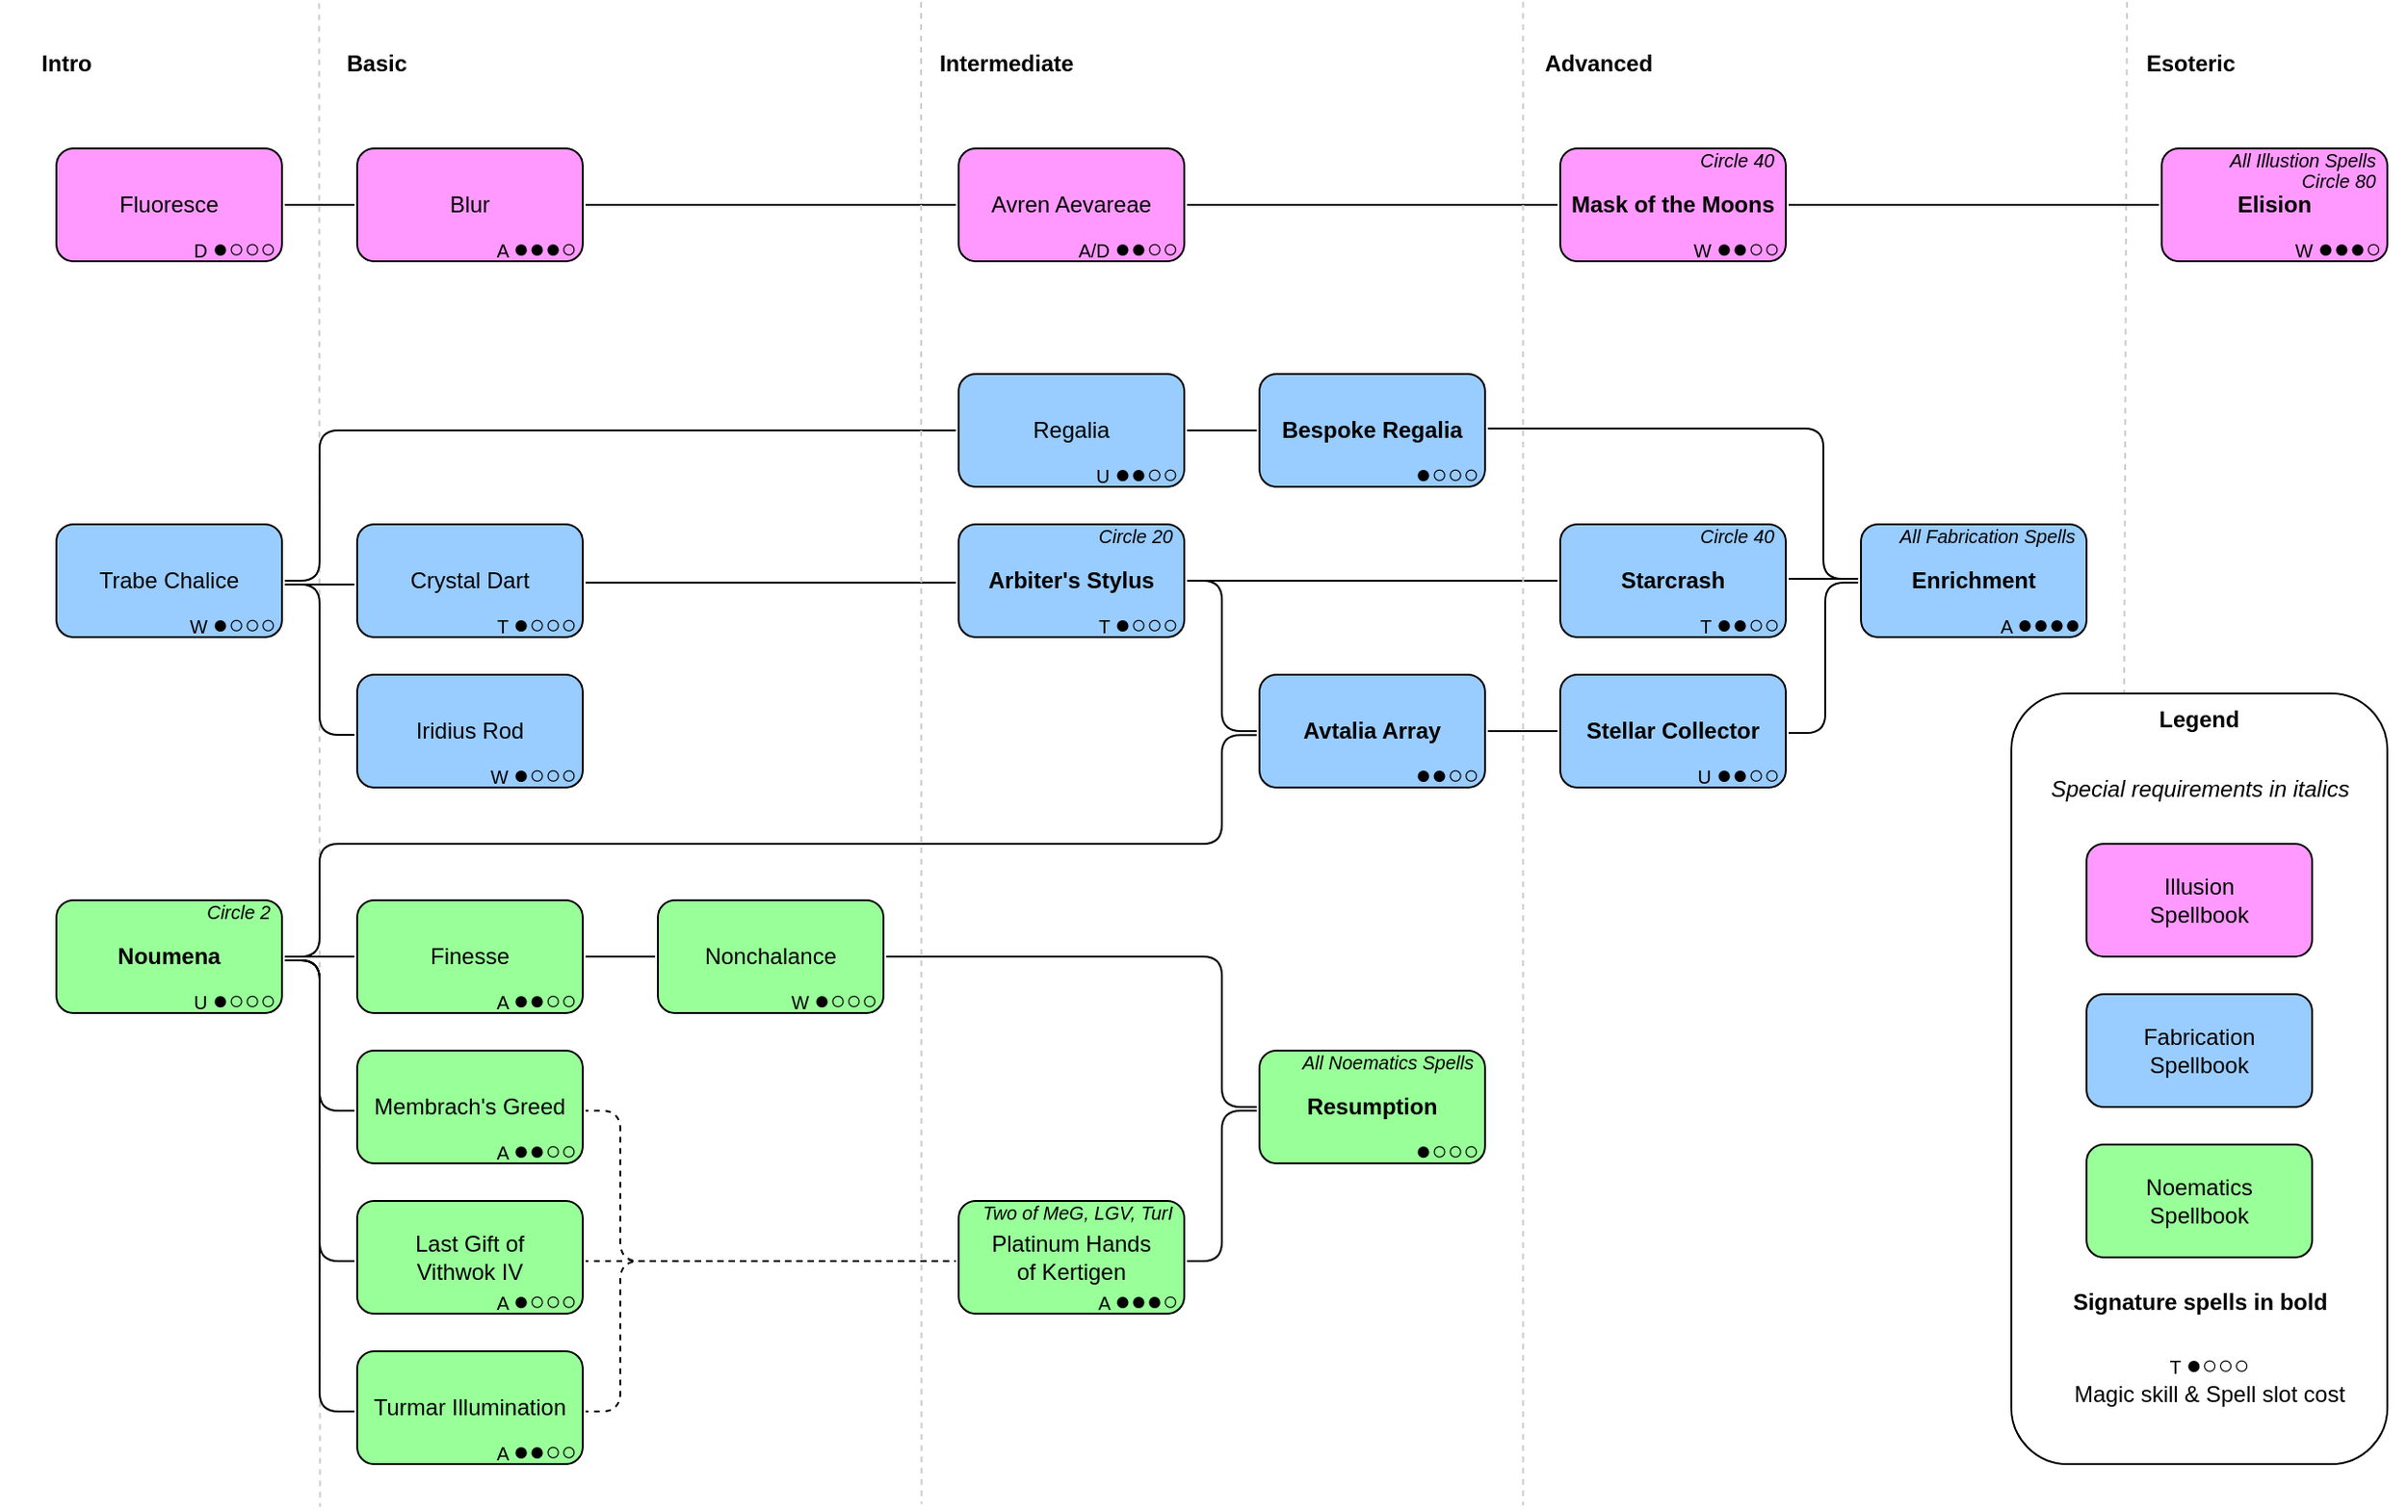 <mxfile version="25.0.3">
  <diagram name="Page-1" id="FeEvy2p1AGuyqbEnBzWa">
    <mxGraphModel dx="2520" dy="3374" grid="1" gridSize="10" guides="1" tooltips="1" connect="1" arrows="1" fold="1" page="1" pageScale="1" pageWidth="1100" pageHeight="850" background="#ffffff" math="0" shadow="0">
      <root>
        <mxCell id="0" />
        <mxCell id="1" parent="0" />
        <mxCell id="Sw0A1otwbw1RRHu9e6Gp-2" value="" style="rounded=0;whiteSpace=wrap;html=1;fillColor=none;gradientColor=none;perimeterSpacing=0;strokeColor=none;dashed=1;" parent="1" vertex="1">
          <mxGeometry x="-1090" y="-2540" width="1280" height="800" as="geometry" />
        </mxCell>
        <mxCell id="0i_WqfY-Rk7737szvlj9-79" style="edgeStyle=orthogonalEdgeStyle;rounded=1;orthogonalLoop=1;jettySize=auto;html=1;exitX=1;exitY=0.5;exitDx=0;exitDy=0;entryX=0;entryY=0.5;entryDx=0;entryDy=0;strokeColor=#FFFFFF;endArrow=none;endFill=0;" parent="1" edge="1">
          <mxGeometry relative="1" as="geometry">
            <Array as="points">
              <mxPoint x="-441" y="-2031" />
              <mxPoint x="-441" y="-1951" />
            </Array>
            <mxPoint x="-621" y="-2031" as="sourcePoint" />
            <mxPoint x="-421" y="-1951" as="targetPoint" />
          </mxGeometry>
        </mxCell>
        <mxCell id="0i_WqfY-Rk7737szvlj9-80" value="" style="endArrow=none;html=1;rounded=1;entryX=0;entryY=0.5;entryDx=0;entryDy=0;exitX=1;exitY=0.5;exitDx=0;exitDy=0;strokeColor=#FFFFFF;" parent="1" edge="1">
          <mxGeometry width="50" height="50" relative="1" as="geometry">
            <mxPoint x="-461" y="-1871" as="sourcePoint" />
            <mxPoint x="-421" y="-1951" as="targetPoint" />
            <Array as="points">
              <mxPoint x="-441" y="-1871" />
              <mxPoint x="-441" y="-1951" />
            </Array>
          </mxGeometry>
        </mxCell>
        <mxCell id="0i_WqfY-Rk7737szvlj9-78" value="" style="endArrow=none;html=1;rounded=0;exitX=1;exitY=0.5;exitDx=0;exitDy=0;strokeColor=#FFFFFF;endFill=0;entryX=0;entryY=0.5;entryDx=0;entryDy=0;" parent="1" edge="1">
          <mxGeometry width="50" height="50" relative="1" as="geometry">
            <mxPoint x="-779" y="-2031" as="sourcePoint" />
            <mxPoint x="-739" y="-2031" as="targetPoint" />
          </mxGeometry>
        </mxCell>
        <mxCell id="0i_WqfY-Rk7737szvlj9-75" value="" style="endArrow=none;html=1;rounded=0;exitX=1;exitY=0.5;exitDx=0;exitDy=0;strokeColor=#FFFFFF;endFill=0;entryX=0;entryY=0.5;entryDx=0;entryDy=0;" parent="1" edge="1">
          <mxGeometry width="50" height="50" relative="1" as="geometry">
            <mxPoint x="-940" y="-2031" as="sourcePoint" />
            <mxPoint x="-900" y="-2031" as="targetPoint" />
          </mxGeometry>
        </mxCell>
        <mxCell id="0i_WqfY-Rk7737szvlj9-73" value="" style="endArrow=none;dashed=1;html=1;rounded=0;exitX=1;exitY=0.5;exitDx=0;exitDy=0;strokeColor=#FFFFFF;" parent="1" edge="1">
          <mxGeometry width="50" height="50" relative="1" as="geometry">
            <mxPoint x="-781" y="-1869" as="sourcePoint" />
            <mxPoint x="-581" y="-1869" as="targetPoint" />
          </mxGeometry>
        </mxCell>
        <mxCell id="_xI_kVCm7-1oiPpWUYQD-4" value="" style="endArrow=none;dashed=1;html=1;rounded=0;exitX=1;exitY=0.5;exitDx=0;exitDy=0;strokeColor=#000000;" parent="1" edge="1">
          <mxGeometry width="50" height="50" relative="1" as="geometry">
            <mxPoint x="-780" y="-1870" as="sourcePoint" />
            <mxPoint x="-580" y="-1870" as="targetPoint" />
          </mxGeometry>
        </mxCell>
        <mxCell id="0i_WqfY-Rk7737szvlj9-66" value="" style="endArrow=none;dashed=1;html=1;rounded=1;exitX=1;exitY=0.5;exitDx=0;exitDy=0;strokeColor=#FFFFFF;entryX=0;entryY=0.5;entryDx=0;entryDy=0;" parent="1" edge="1">
          <mxGeometry width="50" height="50" relative="1" as="geometry">
            <mxPoint x="-781" y="-1789" as="sourcePoint" />
            <mxPoint x="-581" y="-1869" as="targetPoint" />
            <Array as="points">
              <mxPoint x="-761" y="-1789" />
              <mxPoint x="-761" y="-1869" />
            </Array>
          </mxGeometry>
        </mxCell>
        <mxCell id="0i_WqfY-Rk7737szvlj9-64" value="" style="endArrow=none;dashed=1;html=1;rounded=1;exitX=1;exitY=0.5;exitDx=0;exitDy=0;entryX=0;entryY=0.5;entryDx=0;entryDy=0;strokeColor=#FFFFFF;" parent="1" edge="1">
          <mxGeometry width="50" height="50" relative="1" as="geometry">
            <mxPoint x="-781" y="-1949" as="sourcePoint" />
            <mxPoint x="-581" y="-1869" as="targetPoint" />
            <Array as="points">
              <mxPoint x="-761" y="-1949" />
              <mxPoint x="-761" y="-1869" />
            </Array>
          </mxGeometry>
        </mxCell>
        <mxCell id="0i_WqfY-Rk7737szvlj9-62" value="" style="endArrow=none;html=1;rounded=1;strokeColor=#FFFFFF;endFill=0;entryX=1;entryY=0.5;entryDx=0;entryDy=0;exitX=0;exitY=0.5;exitDx=0;exitDy=0;" parent="1" edge="1">
          <mxGeometry width="50" height="50" relative="1" as="geometry">
            <mxPoint x="-901" y="-1869" as="sourcePoint" />
            <mxPoint x="-941" y="-2029" as="targetPoint" />
            <Array as="points">
              <mxPoint x="-921" y="-1869" />
              <mxPoint x="-921" y="-2029" />
            </Array>
          </mxGeometry>
        </mxCell>
        <mxCell id="0i_WqfY-Rk7737szvlj9-63" value="" style="endArrow=none;html=1;rounded=1;strokeColor=#FFFFFF;endFill=0;entryX=1;entryY=0.5;entryDx=0;entryDy=0;exitX=0;exitY=0.5;exitDx=0;exitDy=0;" parent="1" edge="1">
          <mxGeometry width="50" height="50" relative="1" as="geometry">
            <mxPoint x="-901" y="-1949" as="sourcePoint" />
            <mxPoint x="-941" y="-2029" as="targetPoint" />
            <Array as="points">
              <mxPoint x="-921" y="-1949" />
              <mxPoint x="-921" y="-2029" />
            </Array>
          </mxGeometry>
        </mxCell>
        <mxCell id="0i_WqfY-Rk7737szvlj9-61" value="" style="endArrow=none;html=1;rounded=1;strokeColor=#FFFFFF;endFill=0;exitX=0;exitY=0.5;exitDx=0;exitDy=0;" parent="1" edge="1">
          <mxGeometry width="50" height="50" relative="1" as="geometry">
            <mxPoint x="-901" y="-1789" as="sourcePoint" />
            <mxPoint x="-941" y="-2029" as="targetPoint" />
            <Array as="points">
              <mxPoint x="-921" y="-1789" />
              <mxPoint x="-921" y="-2029" />
            </Array>
          </mxGeometry>
        </mxCell>
        <mxCell id="8By_QkY793YM4N230Kt9-63" value="" style="endArrow=none;html=1;rounded=1;entryX=0;entryY=0.5;entryDx=0;entryDy=0;exitX=1;exitY=0.5;exitDx=0;exitDy=0;strokeColor=#000000;endFill=0;" parent="1" edge="1">
          <mxGeometry width="50" height="50" relative="1" as="geometry">
            <mxPoint x="-139" y="-2151" as="sourcePoint" />
            <mxPoint x="-99" y="-2231" as="targetPoint" />
            <Array as="points">
              <mxPoint x="-119" y="-2151" />
              <mxPoint x="-119" y="-2231" />
            </Array>
          </mxGeometry>
        </mxCell>
        <mxCell id="0i_WqfY-Rk7737szvlj9-58" value="" style="endArrow=none;html=1;rounded=1;entryX=0;entryY=0.5;entryDx=0;entryDy=0;exitX=1;exitY=0.5;exitDx=0;exitDy=0;strokeColor=#FFFFFF;endFill=0;" parent="1" edge="1">
          <mxGeometry width="50" height="50" relative="1" as="geometry">
            <mxPoint x="-140" y="-2152" as="sourcePoint" />
            <mxPoint x="-100" y="-2232" as="targetPoint" />
            <Array as="points">
              <mxPoint x="-120" y="-2152" />
              <mxPoint x="-120" y="-2232" />
            </Array>
          </mxGeometry>
        </mxCell>
        <mxCell id="0i_WqfY-Rk7737szvlj9-57" value="" style="endArrow=none;html=1;rounded=0;exitX=1;exitY=0.5;exitDx=0;exitDy=0;strokeColor=#FFFFFF;endFill=0;entryX=0;entryY=0.5;entryDx=0;entryDy=0;" parent="1" edge="1">
          <mxGeometry width="50" height="50" relative="1" as="geometry">
            <mxPoint x="-139" y="-2232" as="sourcePoint" />
            <mxPoint x="-99" y="-2232" as="targetPoint" />
          </mxGeometry>
        </mxCell>
        <mxCell id="0i_WqfY-Rk7737szvlj9-56" value="" style="endArrow=none;html=1;rounded=0;exitX=1;exitY=0.5;exitDx=0;exitDy=0;strokeColor=#FFFFFF;endFill=0;entryX=0;entryY=0.5;entryDx=0;entryDy=0;" parent="1" edge="1">
          <mxGeometry width="50" height="50" relative="1" as="geometry">
            <mxPoint x="-299" y="-2153" as="sourcePoint" />
            <mxPoint x="-259" y="-2153" as="targetPoint" />
          </mxGeometry>
        </mxCell>
        <mxCell id="0i_WqfY-Rk7737szvlj9-53" value="" style="endArrow=none;html=1;rounded=0;exitX=1;exitY=0.5;exitDx=0;exitDy=0;strokeColor=#FFFFFF;endFill=0;entryX=0;entryY=0.5;entryDx=0;entryDy=0;" parent="1" edge="1">
          <mxGeometry width="50" height="50" relative="1" as="geometry">
            <mxPoint x="-460" y="-2233" as="sourcePoint" />
            <mxPoint x="-260" y="-2233" as="targetPoint" />
          </mxGeometry>
        </mxCell>
        <mxCell id="0i_WqfY-Rk7737szvlj9-54" value="" style="endArrow=none;html=1;rounded=1;entryX=1;entryY=0.5;entryDx=0;entryDy=0;exitX=0;exitY=0.5;exitDx=0;exitDy=0;strokeColor=#FFFFFF;endFill=0;" parent="1" edge="1">
          <mxGeometry width="50" height="50" relative="1" as="geometry">
            <mxPoint x="-421" y="-2151" as="sourcePoint" />
            <mxPoint x="-461" y="-2231" as="targetPoint" />
            <Array as="points">
              <mxPoint x="-441" y="-2151" />
              <mxPoint x="-441" y="-2231" />
            </Array>
          </mxGeometry>
        </mxCell>
        <mxCell id="0i_WqfY-Rk7737szvlj9-55" value="" style="endArrow=none;html=1;rounded=1;strokeColor=#FFFFFF;endFill=0;exitX=1;exitY=0.5;exitDx=0;exitDy=0;entryX=0.006;entryY=0.535;entryDx=0;entryDy=0;entryPerimeter=0;" parent="1" edge="1">
          <mxGeometry width="50" height="50" relative="1" as="geometry">
            <mxPoint x="-941" y="-2033" as="sourcePoint" />
            <mxPoint x="-421" y="-2151" as="targetPoint" />
            <Array as="points">
              <mxPoint x="-921" y="-2033" />
              <mxPoint x="-921" y="-2093" />
              <mxPoint x="-441" y="-2093" />
              <mxPoint x="-441" y="-2151" />
            </Array>
          </mxGeometry>
        </mxCell>
        <mxCell id="0i_WqfY-Rk7737szvlj9-50" value="" style="endArrow=none;html=1;rounded=0;exitX=1;exitY=0.5;exitDx=0;exitDy=0;strokeColor=#FFFFFF;endFill=0;entryX=0;entryY=0.5;entryDx=0;entryDy=0;" parent="1" edge="1">
          <mxGeometry width="50" height="50" relative="1" as="geometry">
            <mxPoint x="-779" y="-2232.22" as="sourcePoint" />
            <mxPoint x="-579" y="-2232.22" as="targetPoint" />
          </mxGeometry>
        </mxCell>
        <mxCell id="0i_WqfY-Rk7737szvlj9-49" value="" style="endArrow=none;html=1;rounded=1;entryX=1;entryY=0.5;entryDx=0;entryDy=0;exitX=0;exitY=0.5;exitDx=0;exitDy=0;strokeColor=#FFFFFF;endFill=0;" parent="1" edge="1">
          <mxGeometry width="50" height="50" relative="1" as="geometry">
            <mxPoint x="-99" y="-2234" as="sourcePoint" />
            <mxPoint x="-299" y="-2314" as="targetPoint" />
            <Array as="points">
              <mxPoint x="-119" y="-2234" />
              <mxPoint x="-119" y="-2314" />
            </Array>
          </mxGeometry>
        </mxCell>
        <mxCell id="0i_WqfY-Rk7737szvlj9-45" value="" style="endArrow=none;html=1;rounded=0;exitX=1;exitY=0.5;exitDx=0;exitDy=0;strokeColor=#FFFFFF;endFill=0;entryX=0;entryY=0.5;entryDx=0;entryDy=0;" parent="1" edge="1">
          <mxGeometry width="50" height="50" relative="1" as="geometry">
            <mxPoint x="-460" y="-2313.07" as="sourcePoint" />
            <mxPoint x="-420" y="-2313.07" as="targetPoint" />
          </mxGeometry>
        </mxCell>
        <mxCell id="0i_WqfY-Rk7737szvlj9-23" value="" style="endArrow=none;html=1;rounded=0;exitX=1;exitY=0.5;exitDx=0;exitDy=0;strokeColor=#FFFFFF;endFill=0;" parent="1" edge="1">
          <mxGeometry width="50" height="50" relative="1" as="geometry">
            <mxPoint x="-139" y="-2431.22" as="sourcePoint" />
            <mxPoint x="61" y="-2431.22" as="targetPoint" />
          </mxGeometry>
        </mxCell>
        <mxCell id="0i_WqfY-Rk7737szvlj9-18" value="" style="endArrow=none;html=1;rounded=0;exitX=1;exitY=0.5;exitDx=0;exitDy=0;strokeColor=#FFFFFF;endFill=0;entryX=0;entryY=0.5;entryDx=0;entryDy=0;" parent="1" edge="1">
          <mxGeometry width="50" height="50" relative="1" as="geometry">
            <mxPoint x="-459" y="-2431.19" as="sourcePoint" />
            <mxPoint x="-259" y="-2431.19" as="targetPoint" />
          </mxGeometry>
        </mxCell>
        <mxCell id="0i_WqfY-Rk7737szvlj9-17" value="" style="endArrow=none;html=1;rounded=0;exitX=1;exitY=0.5;exitDx=0;exitDy=0;strokeColor=#FFFFFF;endFill=0;entryX=0;entryY=0.5;entryDx=0;entryDy=0;" parent="1" edge="1">
          <mxGeometry width="50" height="50" relative="1" as="geometry">
            <mxPoint x="-779" y="-2431.24" as="sourcePoint" />
            <mxPoint x="-579" y="-2431.24" as="targetPoint" />
          </mxGeometry>
        </mxCell>
        <mxCell id="0i_WqfY-Rk7737szvlj9-11" style="edgeStyle=orthogonalEdgeStyle;rounded=1;orthogonalLoop=1;jettySize=auto;html=1;exitX=1;exitY=0.5;exitDx=0;exitDy=0;entryX=0.012;entryY=0.55;entryDx=0;entryDy=0;strokeColor=#FFFFFF;endArrow=none;endFill=0;entryPerimeter=0;" parent="1" target="8By_QkY793YM4N230Kt9-15" edge="1">
          <mxGeometry relative="1" as="geometry">
            <Array as="points">
              <mxPoint x="-921" y="-2229" />
              <mxPoint x="-921" y="-2149" />
            </Array>
            <mxPoint x="-941" y="-2229" as="sourcePoint" />
            <mxPoint x="-901" y="-2149" as="targetPoint" />
          </mxGeometry>
        </mxCell>
        <mxCell id="0i_WqfY-Rk7737szvlj9-7" style="edgeStyle=orthogonalEdgeStyle;rounded=1;orthogonalLoop=1;jettySize=auto;html=1;exitX=1;exitY=0.5;exitDx=0;exitDy=0;entryX=0;entryY=0.553;entryDx=0;entryDy=0;strokeColor=#FFFFFF;endArrow=none;endFill=0;entryPerimeter=0;" parent="1" target="8By_QkY793YM4N230Kt9-15" edge="1">
          <mxGeometry relative="1" as="geometry">
            <Array as="points">
              <mxPoint x="-921" y="-2229" />
              <mxPoint x="-921" y="-2149" />
            </Array>
            <mxPoint x="-941" y="-2229" as="sourcePoint" />
            <mxPoint x="-901" y="-2149" as="targetPoint" />
          </mxGeometry>
        </mxCell>
        <mxCell id="0i_WqfY-Rk7737szvlj9-6" value="" style="endArrow=none;html=1;rounded=0;exitX=1;exitY=0.5;exitDx=0;exitDy=0;strokeColor=#FFFFFF;endFill=0;entryX=0;entryY=0.5;entryDx=0;entryDy=0;" parent="1" edge="1">
          <mxGeometry width="50" height="50" relative="1" as="geometry">
            <mxPoint x="-940" y="-2231" as="sourcePoint" />
            <mxPoint x="-900" y="-2231" as="targetPoint" />
          </mxGeometry>
        </mxCell>
        <mxCell id="0i_WqfY-Rk7737szvlj9-5" style="edgeStyle=orthogonalEdgeStyle;rounded=1;orthogonalLoop=1;jettySize=auto;html=1;exitX=1;exitY=0.5;exitDx=0;exitDy=0;entryX=0;entryY=0.5;entryDx=0;entryDy=0;strokeColor=#FFFFFF;endArrow=none;endFill=0;" parent="1" edge="1">
          <mxGeometry relative="1" as="geometry">
            <Array as="points">
              <mxPoint x="-921" y="-2233" />
              <mxPoint x="-921" y="-2313" />
            </Array>
            <mxPoint x="-941" y="-2233" as="sourcePoint" />
            <mxPoint x="-581" y="-2313" as="targetPoint" />
          </mxGeometry>
        </mxCell>
        <mxCell id="R4217yQQA2lsA9HlF9bg-10" value="" style="endArrow=none;html=1;rounded=0;exitX=1;exitY=0.5;exitDx=0;exitDy=0;strokeColor=#FFFFFF;endFill=0;entryX=0;entryY=0.5;entryDx=0;entryDy=0;" parent="1" edge="1">
          <mxGeometry width="50" height="50" relative="1" as="geometry">
            <mxPoint x="-940" y="-2431" as="sourcePoint" />
            <mxPoint x="-900" y="-2431" as="targetPoint" />
          </mxGeometry>
        </mxCell>
        <mxCell id="J4q1xMHX7jqLUPQSf7GN-16" value="" style="html=1;rounded=0;strokeColor=#CCCCCC;strokeWidth=1;endArrow=none;endFill=0;dashed=1;exitX=0.884;exitY=0;exitDx=0;exitDy=0;exitPerimeter=0;" parent="1" source="Sw0A1otwbw1RRHu9e6Gp-2" edge="1">
          <mxGeometry width="100" relative="1" as="geometry">
            <mxPoint x="40" y="-2522" as="sourcePoint" />
            <mxPoint x="40" y="-2172" as="targetPoint" />
          </mxGeometry>
        </mxCell>
        <mxCell id="8By_QkY793YM4N230Kt9-9" value="" style="html=1;rounded=0;strokeColor=#CCCCCC;strokeWidth=1;endArrow=none;endFill=0;dashed=1;exitX=0.117;exitY=0.001;exitDx=0;exitDy=0;exitPerimeter=0;entryX=0.133;entryY=1.001;entryDx=0;entryDy=0;entryPerimeter=0;" parent="1" target="Sw0A1otwbw1RRHu9e6Gp-2" edge="1">
          <mxGeometry width="100" relative="1" as="geometry">
            <mxPoint x="-920.24" y="-2539.22" as="sourcePoint" />
            <mxPoint x="-920" y="-1760" as="targetPoint" />
          </mxGeometry>
        </mxCell>
        <mxCell id="8By_QkY793YM4N230Kt9-1" value="Fluoresce" style="rounded=1;whiteSpace=wrap;html=1;strokeColor=#000000;fillColor=#ff99ff;fontColor=#000000;" parent="1" vertex="1">
          <mxGeometry x="-1060" y="-2462" width="120" height="60" as="geometry" />
        </mxCell>
        <mxCell id="8By_QkY793YM4N230Kt9-2" value="Blur" style="rounded=1;whiteSpace=wrap;html=1;strokeColor=#000000;fillColor=#ff99ff;fontColor=#000000;" parent="1" vertex="1">
          <mxGeometry x="-900" y="-2462" width="120" height="60" as="geometry" />
        </mxCell>
        <mxCell id="8By_QkY793YM4N230Kt9-3" value="Avren Aevareae" style="rounded=1;whiteSpace=wrap;html=1;strokeColor=#000000;fillColor=#ff99ff;fontColor=#000000;" parent="1" vertex="1">
          <mxGeometry x="-580" y="-2462" width="120" height="60" as="geometry" />
        </mxCell>
        <mxCell id="8By_QkY793YM4N230Kt9-4" value="&lt;b&gt;Mask of the Moons&lt;/b&gt;" style="rounded=1;whiteSpace=wrap;html=1;strokeColor=#000000;fillColor=#ff99ff;fontColor=#000000;" parent="1" vertex="1">
          <mxGeometry x="-260" y="-2462" width="120" height="60" as="geometry" />
        </mxCell>
        <mxCell id="8By_QkY793YM4N230Kt9-5" value="&lt;b&gt;Elision&lt;/b&gt;" style="rounded=1;whiteSpace=wrap;html=1;strokeColor=#000000;fillColor=#ff99ff;fontColor=#000000;" parent="1" vertex="1">
          <mxGeometry x="60" y="-2462" width="120" height="60" as="geometry" />
        </mxCell>
        <mxCell id="8By_QkY793YM4N230Kt9-44" style="edgeStyle=orthogonalEdgeStyle;rounded=1;orthogonalLoop=1;jettySize=auto;html=1;exitX=1;exitY=0.5;exitDx=0;exitDy=0;entryX=0;entryY=0.5;entryDx=0;entryDy=0;strokeColor=#000000;endArrow=none;endFill=0;" parent="1" source="8By_QkY793YM4N230Kt9-6" target="8By_QkY793YM4N230Kt9-24" edge="1">
          <mxGeometry relative="1" as="geometry">
            <Array as="points">
              <mxPoint x="-920" y="-2232" />
              <mxPoint x="-920" y="-2312" />
            </Array>
          </mxGeometry>
        </mxCell>
        <mxCell id="8By_QkY793YM4N230Kt9-52" style="edgeStyle=orthogonalEdgeStyle;rounded=1;orthogonalLoop=1;jettySize=auto;html=1;exitX=1;exitY=0.5;exitDx=0;exitDy=0;entryX=0;entryY=0.5;entryDx=0;entryDy=0;strokeColor=#000000;endArrow=none;endFill=0;" parent="1" edge="1">
          <mxGeometry relative="1" as="geometry">
            <Array as="points">
              <mxPoint x="-920" y="-2230" />
              <mxPoint x="-920" y="-2150" />
            </Array>
            <mxPoint x="-940" y="-2230" as="sourcePoint" />
            <mxPoint x="-900" y="-2150" as="targetPoint" />
          </mxGeometry>
        </mxCell>
        <mxCell id="8By_QkY793YM4N230Kt9-6" value="Trabe Chalice" style="rounded=1;whiteSpace=wrap;html=1;strokeColor=#000000;fillColor=#99ccff;fontColor=#000000;" parent="1" vertex="1">
          <mxGeometry x="-1060" y="-2262" width="120" height="60" as="geometry" />
        </mxCell>
        <mxCell id="8By_QkY793YM4N230Kt9-7" value="Crystal Dart" style="rounded=1;whiteSpace=wrap;html=1;strokeColor=#000000;fillColor=#99ccff;fontColor=#000000;" parent="1" vertex="1">
          <mxGeometry x="-900" y="-2262" width="120" height="60" as="geometry" />
        </mxCell>
        <mxCell id="8By_QkY793YM4N230Kt9-12" value="&lt;b&gt;Noumena&lt;/b&gt;" style="rounded=1;whiteSpace=wrap;html=1;strokeColor=#000000;fillColor=#99FF99;fontColor=#000000;" parent="1" vertex="1">
          <mxGeometry x="-1060" y="-2062" width="120" height="60" as="geometry" />
        </mxCell>
        <mxCell id="8By_QkY793YM4N230Kt9-13" value="Finesse" style="rounded=1;whiteSpace=wrap;html=1;strokeColor=#000000;fillColor=#99FF99;fontColor=#000000;" parent="1" vertex="1">
          <mxGeometry x="-900" y="-2062" width="120" height="60" as="geometry" />
        </mxCell>
        <mxCell id="J4q1xMHX7jqLUPQSf7GN-9" style="edgeStyle=orthogonalEdgeStyle;rounded=1;orthogonalLoop=1;jettySize=auto;html=1;exitX=1;exitY=0.5;exitDx=0;exitDy=0;entryX=0;entryY=0.5;entryDx=0;entryDy=0;strokeColor=#000000;endArrow=none;endFill=0;" parent="1" source="8By_QkY793YM4N230Kt9-14" target="8By_QkY793YM4N230Kt9-22" edge="1">
          <mxGeometry relative="1" as="geometry">
            <Array as="points">
              <mxPoint x="-440" y="-2032" />
              <mxPoint x="-440" y="-1952" />
            </Array>
          </mxGeometry>
        </mxCell>
        <mxCell id="8By_QkY793YM4N230Kt9-14" value="Nonchalance" style="rounded=1;whiteSpace=wrap;html=1;strokeColor=#000000;fillColor=#99FF99;fontColor=#000000;" parent="1" vertex="1">
          <mxGeometry x="-740" y="-2062" width="120" height="60" as="geometry" />
        </mxCell>
        <mxCell id="8By_QkY793YM4N230Kt9-15" value="Iridius Rod" style="rounded=1;whiteSpace=wrap;html=1;strokeColor=#000000;fillColor=#99ccff;fontColor=#000000;" parent="1" vertex="1">
          <mxGeometry x="-900" y="-2182" width="120" height="60" as="geometry" />
        </mxCell>
        <mxCell id="8By_QkY793YM4N230Kt9-19" value="Membrach&#39;s Greed" style="rounded=1;whiteSpace=wrap;html=1;strokeColor=#000000;fillColor=#99FF99;fontColor=#000000;" parent="1" vertex="1">
          <mxGeometry x="-900" y="-1982" width="120" height="60" as="geometry" />
        </mxCell>
        <mxCell id="8By_QkY793YM4N230Kt9-20" value="Last Gift of &lt;br&gt;Vithwok IV" style="rounded=1;whiteSpace=wrap;html=1;strokeColor=#000000;fillColor=#99FF99;fontColor=#000000;" parent="1" vertex="1">
          <mxGeometry x="-900" y="-1902" width="120" height="60" as="geometry" />
        </mxCell>
        <mxCell id="8By_QkY793YM4N230Kt9-21" value="Turmar Illumination" style="rounded=1;whiteSpace=wrap;html=1;strokeColor=#000000;fillColor=#99FF99;fontColor=#000000;" parent="1" vertex="1">
          <mxGeometry x="-900" y="-1822" width="120" height="60" as="geometry" />
        </mxCell>
        <mxCell id="8By_QkY793YM4N230Kt9-22" value="&lt;b&gt;Resumption&lt;/b&gt;" style="rounded=1;whiteSpace=wrap;html=1;strokeColor=#000000;fillColor=#99FF99;fontColor=#000000;" parent="1" vertex="1">
          <mxGeometry x="-420" y="-1982" width="120" height="60" as="geometry" />
        </mxCell>
        <mxCell id="8By_QkY793YM4N230Kt9-23" value="Platinum Hands&lt;br&gt;of Kertigen" style="rounded=1;whiteSpace=wrap;html=1;strokeColor=#000000;fillColor=#99FF99;fontColor=#000000;" parent="1" vertex="1">
          <mxGeometry x="-580" y="-1902" width="120" height="60" as="geometry" />
        </mxCell>
        <mxCell id="8By_QkY793YM4N230Kt9-24" value="Regalia" style="rounded=1;whiteSpace=wrap;html=1;strokeColor=#000000;fillColor=#99ccff;fontColor=#000000;" parent="1" vertex="1">
          <mxGeometry x="-580" y="-2342" width="120" height="60" as="geometry" />
        </mxCell>
        <mxCell id="8By_QkY793YM4N230Kt9-25" value="&lt;b&gt;Bespoke Regalia&lt;/b&gt;" style="rounded=1;whiteSpace=wrap;html=1;strokeColor=#000000;fillColor=#99ccff;fontColor=#000000;" parent="1" vertex="1">
          <mxGeometry x="-420" y="-2342" width="120" height="60" as="geometry" />
        </mxCell>
        <mxCell id="8By_QkY793YM4N230Kt9-30" value="&lt;b&gt;Arbiter&#39;s Stylus&lt;/b&gt;" style="rounded=1;whiteSpace=wrap;html=1;strokeColor=#000000;fillColor=#99ccff;fontColor=#000000;" parent="1" vertex="1">
          <mxGeometry x="-580" y="-2262" width="120" height="60" as="geometry" />
        </mxCell>
        <mxCell id="8By_QkY793YM4N230Kt9-31" value="&lt;b&gt;Starcrash&lt;/b&gt;" style="rounded=1;whiteSpace=wrap;html=1;strokeColor=#000000;fillColor=#99ccff;fontColor=#000000;" parent="1" vertex="1">
          <mxGeometry x="-260" y="-2262" width="120" height="60" as="geometry" />
        </mxCell>
        <mxCell id="8By_QkY793YM4N230Kt9-32" value="&lt;b&gt;Enrichment&lt;/b&gt;" style="rounded=1;whiteSpace=wrap;html=1;strokeColor=#000000;fillColor=#99ccff;fontColor=#000000;" parent="1" vertex="1">
          <mxGeometry x="-100" y="-2262" width="120" height="60" as="geometry" />
        </mxCell>
        <mxCell id="8By_QkY793YM4N230Kt9-34" value="&lt;b&gt;Avtalia Array&lt;/b&gt;" style="rounded=1;whiteSpace=wrap;html=1;strokeColor=#000000;fillColor=#99ccff;fontColor=#000000;" parent="1" vertex="1">
          <mxGeometry x="-420" y="-2182" width="120" height="60" as="geometry" />
        </mxCell>
        <mxCell id="8By_QkY793YM4N230Kt9-35" value="&lt;b&gt;Stellar Collector&lt;/b&gt;" style="rounded=1;whiteSpace=wrap;html=1;strokeColor=#000000;fillColor=#99ccff;fontColor=#000000;" parent="1" vertex="1">
          <mxGeometry x="-260" y="-2182" width="120" height="60" as="geometry" />
        </mxCell>
        <mxCell id="8By_QkY793YM4N230Kt9-38" value="" style="endArrow=none;html=1;rounded=0;exitX=1;exitY=0.5;exitDx=0;exitDy=0;strokeColor=#000000;endFill=0;entryX=0;entryY=0.5;entryDx=0;entryDy=0;" parent="1" source="8By_QkY793YM4N230Kt9-2" target="8By_QkY793YM4N230Kt9-3" edge="1">
          <mxGeometry width="50" height="50" relative="1" as="geometry">
            <mxPoint x="-930" y="-2422" as="sourcePoint" />
            <mxPoint x="-890" y="-2422" as="targetPoint" />
          </mxGeometry>
        </mxCell>
        <mxCell id="8By_QkY793YM4N230Kt9-39" value="" style="endArrow=none;html=1;rounded=0;exitX=1;exitY=0.5;exitDx=0;exitDy=0;strokeColor=#000000;endFill=0;entryX=0;entryY=0.5;entryDx=0;entryDy=0;" parent="1" source="8By_QkY793YM4N230Kt9-3" target="8By_QkY793YM4N230Kt9-4" edge="1">
          <mxGeometry width="50" height="50" relative="1" as="geometry">
            <mxPoint x="-770" y="-2422" as="sourcePoint" />
            <mxPoint x="-570" y="-2422" as="targetPoint" />
          </mxGeometry>
        </mxCell>
        <mxCell id="8By_QkY793YM4N230Kt9-40" value="" style="endArrow=none;html=1;rounded=0;exitX=1;exitY=0.5;exitDx=0;exitDy=0;strokeColor=#000000;endFill=0;" parent="1" source="8By_QkY793YM4N230Kt9-4" target="8By_QkY793YM4N230Kt9-5" edge="1">
          <mxGeometry width="50" height="50" relative="1" as="geometry">
            <mxPoint x="-450" y="-2422" as="sourcePoint" />
            <mxPoint x="-410" y="-2422" as="targetPoint" />
          </mxGeometry>
        </mxCell>
        <mxCell id="8By_QkY793YM4N230Kt9-41" value="" style="endArrow=none;html=1;rounded=0;exitX=1;exitY=0.5;exitDx=0;exitDy=0;strokeColor=#000000;endFill=0;entryX=0;entryY=0.5;entryDx=0;entryDy=0;" parent="1" edge="1">
          <mxGeometry width="50" height="50" relative="1" as="geometry">
            <mxPoint x="-940" y="-2230" as="sourcePoint" />
            <mxPoint x="-900" y="-2230" as="targetPoint" />
          </mxGeometry>
        </mxCell>
        <mxCell id="8By_QkY793YM4N230Kt9-46" value="" style="endArrow=none;html=1;rounded=0;exitX=1;exitY=0.5;exitDx=0;exitDy=0;strokeColor=#000000;endFill=0;entryX=0;entryY=0.5;entryDx=0;entryDy=0;" parent="1" edge="1">
          <mxGeometry width="50" height="50" relative="1" as="geometry">
            <mxPoint x="-780" y="-2231" as="sourcePoint" />
            <mxPoint x="-580" y="-2231" as="targetPoint" />
          </mxGeometry>
        </mxCell>
        <mxCell id="8By_QkY793YM4N230Kt9-53" value="" style="endArrow=none;html=1;rounded=0;exitX=1;exitY=0.5;exitDx=0;exitDy=0;strokeColor=#000000;endFill=0;entryX=0;entryY=0.5;entryDx=0;entryDy=0;" parent="1" source="8By_QkY793YM4N230Kt9-24" target="8By_QkY793YM4N230Kt9-25" edge="1">
          <mxGeometry width="50" height="50" relative="1" as="geometry">
            <mxPoint x="-770" y="-2422" as="sourcePoint" />
            <mxPoint x="-570" y="-2422" as="targetPoint" />
          </mxGeometry>
        </mxCell>
        <mxCell id="8By_QkY793YM4N230Kt9-54" value="" style="endArrow=none;html=1;rounded=0;exitX=1;exitY=0.5;exitDx=0;exitDy=0;strokeColor=#000000;endFill=0;entryX=0;entryY=0.5;entryDx=0;entryDy=0;" parent="1" source="8By_QkY793YM4N230Kt9-30" target="8By_QkY793YM4N230Kt9-31" edge="1">
          <mxGeometry width="50" height="50" relative="1" as="geometry">
            <mxPoint x="-450" y="-2302" as="sourcePoint" />
            <mxPoint x="-410" y="-2302" as="targetPoint" />
          </mxGeometry>
        </mxCell>
        <mxCell id="8By_QkY793YM4N230Kt9-56" value="" style="endArrow=none;html=1;rounded=0;exitX=1;exitY=0.5;exitDx=0;exitDy=0;strokeColor=#000000;endFill=0;entryX=0;entryY=0.5;entryDx=0;entryDy=0;" parent="1" edge="1">
          <mxGeometry width="50" height="50" relative="1" as="geometry">
            <mxPoint x="-140" y="-2233" as="sourcePoint" />
            <mxPoint x="-100" y="-2233" as="targetPoint" />
          </mxGeometry>
        </mxCell>
        <mxCell id="8By_QkY793YM4N230Kt9-57" value="" style="endArrow=none;html=1;rounded=0;exitX=1;exitY=0.5;exitDx=0;exitDy=0;strokeColor=#000000;endFill=0;entryX=0;entryY=0.5;entryDx=0;entryDy=0;" parent="1" source="8By_QkY793YM4N230Kt9-34" target="8By_QkY793YM4N230Kt9-35" edge="1">
          <mxGeometry width="50" height="50" relative="1" as="geometry">
            <mxPoint x="-290" y="-2222" as="sourcePoint" />
            <mxPoint x="-90" y="-2222" as="targetPoint" />
          </mxGeometry>
        </mxCell>
        <mxCell id="8By_QkY793YM4N230Kt9-59" value="" style="endArrow=none;html=1;rounded=1;entryX=1;entryY=0.5;entryDx=0;entryDy=0;exitX=0;exitY=0.5;exitDx=0;exitDy=0;strokeColor=#000000;endFill=0;" parent="1" source="8By_QkY793YM4N230Kt9-34" target="8By_QkY793YM4N230Kt9-30" edge="1">
          <mxGeometry width="50" height="50" relative="1" as="geometry">
            <mxPoint x="-250" y="-2132" as="sourcePoint" />
            <mxPoint x="-290" y="-2212" as="targetPoint" />
            <Array as="points">
              <mxPoint x="-440" y="-2152" />
              <mxPoint x="-440" y="-2232" />
            </Array>
          </mxGeometry>
        </mxCell>
        <mxCell id="8By_QkY793YM4N230Kt9-60" value="" style="endArrow=none;html=1;rounded=1;entryX=1;entryY=0.5;entryDx=0;entryDy=0;exitX=0;exitY=0.5;exitDx=0;exitDy=0;strokeColor=#000000;endFill=0;" parent="1" edge="1">
          <mxGeometry width="50" height="50" relative="1" as="geometry">
            <mxPoint x="-100" y="-2233" as="sourcePoint" />
            <mxPoint x="-300" y="-2313" as="targetPoint" />
            <Array as="points">
              <mxPoint x="-120" y="-2233" />
              <mxPoint x="-120" y="-2313" />
            </Array>
          </mxGeometry>
        </mxCell>
        <mxCell id="8By_QkY793YM4N230Kt9-67" value="" style="endArrow=none;html=1;rounded=1;strokeColor=#000000;endFill=0;exitX=1;exitY=0.5;exitDx=0;exitDy=0;entryX=0.006;entryY=0.535;entryDx=0;entryDy=0;entryPerimeter=0;" parent="1" source="8By_QkY793YM4N230Kt9-12" target="0i_WqfY-Rk7737szvlj9-27" edge="1">
          <mxGeometry width="50" height="50" relative="1" as="geometry">
            <mxPoint x="-640" y="-2142" as="sourcePoint" />
            <mxPoint x="-590" y="-2192" as="targetPoint" />
            <Array as="points">
              <mxPoint x="-920" y="-2032" />
              <mxPoint x="-920" y="-2092" />
              <mxPoint x="-440" y="-2092" />
              <mxPoint x="-440" y="-2150" />
            </Array>
          </mxGeometry>
        </mxCell>
        <mxCell id="8By_QkY793YM4N230Kt9-68" value="" style="endArrow=none;html=1;rounded=0;exitX=1;exitY=0.5;exitDx=0;exitDy=0;strokeColor=#000000;endFill=0;entryX=0;entryY=0.5;entryDx=0;entryDy=0;" parent="1" source="8By_QkY793YM4N230Kt9-12" target="8By_QkY793YM4N230Kt9-13" edge="1">
          <mxGeometry width="50" height="50" relative="1" as="geometry">
            <mxPoint x="-770" y="-2222" as="sourcePoint" />
            <mxPoint x="-570" y="-2222" as="targetPoint" />
          </mxGeometry>
        </mxCell>
        <mxCell id="8By_QkY793YM4N230Kt9-69" value="" style="endArrow=none;html=1;rounded=0;exitX=1;exitY=0.5;exitDx=0;exitDy=0;strokeColor=#000000;endFill=0;entryX=0;entryY=0.5;entryDx=0;entryDy=0;" parent="1" source="8By_QkY793YM4N230Kt9-13" target="8By_QkY793YM4N230Kt9-14" edge="1">
          <mxGeometry width="50" height="50" relative="1" as="geometry">
            <mxPoint x="-930" y="-2022" as="sourcePoint" />
            <mxPoint x="-890" y="-2022" as="targetPoint" />
          </mxGeometry>
        </mxCell>
        <mxCell id="8By_QkY793YM4N230Kt9-70" value="" style="endArrow=none;html=1;rounded=1;strokeColor=#000000;endFill=0;entryX=1;entryY=0.5;entryDx=0;entryDy=0;exitX=0;exitY=0.5;exitDx=0;exitDy=0;" parent="1" edge="1">
          <mxGeometry width="50" height="50" relative="1" as="geometry">
            <mxPoint x="-900" y="-1950" as="sourcePoint" />
            <mxPoint x="-940" y="-2030" as="targetPoint" />
            <Array as="points">
              <mxPoint x="-920" y="-1950" />
              <mxPoint x="-920" y="-2030" />
            </Array>
          </mxGeometry>
        </mxCell>
        <mxCell id="8By_QkY793YM4N230Kt9-71" value="" style="endArrow=none;html=1;rounded=1;strokeColor=#000000;endFill=0;entryX=1;entryY=0.5;entryDx=0;entryDy=0;exitX=0;exitY=0.5;exitDx=0;exitDy=0;" parent="1" edge="1">
          <mxGeometry width="50" height="50" relative="1" as="geometry">
            <mxPoint x="-900" y="-1870" as="sourcePoint" />
            <mxPoint x="-940" y="-2030" as="targetPoint" />
            <Array as="points">
              <mxPoint x="-920" y="-1870" />
              <mxPoint x="-920" y="-2030" />
            </Array>
          </mxGeometry>
        </mxCell>
        <mxCell id="8By_QkY793YM4N230Kt9-72" value="" style="endArrow=none;html=1;rounded=1;strokeColor=#000000;endFill=0;exitX=0;exitY=0.5;exitDx=0;exitDy=0;" parent="1" edge="1">
          <mxGeometry width="50" height="50" relative="1" as="geometry">
            <mxPoint x="-900" y="-1790" as="sourcePoint" />
            <mxPoint x="-940" y="-2030" as="targetPoint" />
            <Array as="points">
              <mxPoint x="-920" y="-1790" />
              <mxPoint x="-920" y="-2030" />
            </Array>
          </mxGeometry>
        </mxCell>
        <mxCell id="8By_QkY793YM4N230Kt9-98" value="&lt;font style=&quot;font-size: 10px;&quot;&gt;D &lt;/font&gt;&lt;font style=&quot;font-size: 14px;&quot;&gt;●○○○&lt;/font&gt;" style="text;html=1;align=right;verticalAlign=bottom;resizable=0;points=[];autosize=1;fontColor=#000000;spacing=0;spacingRight=4;spacingBottom=-2;" parent="1" vertex="1">
          <mxGeometry x="-1010" y="-2422" width="70" height="20" as="geometry" />
        </mxCell>
        <mxCell id="8By_QkY793YM4N230Kt9-99" value="&lt;font style=&quot;font-size: 10px;&quot;&gt;A &lt;/font&gt;&lt;font style=&quot;font-size: 14px;&quot;&gt;●●●○&lt;/font&gt;" style="text;html=1;align=right;verticalAlign=bottom;resizable=0;points=[];autosize=1;fontColor=#000000;spacing=0;spacingRight=4;spacingBottom=-2;" parent="1" vertex="1">
          <mxGeometry x="-840" y="-2422" width="60" height="20" as="geometry" />
        </mxCell>
        <mxCell id="8By_QkY793YM4N230Kt9-100" value="&lt;font style=&quot;font-size: 10px;&quot;&gt;A/D &lt;/font&gt;&lt;font style=&quot;font-size: 14px;&quot;&gt;●●○○&lt;/font&gt;" style="text;html=1;align=right;verticalAlign=bottom;resizable=0;points=[];autosize=1;fontColor=#000000;spacing=0;spacingRight=4;spacingBottom=-2;" parent="1" vertex="1">
          <mxGeometry x="-530" y="-2422" width="70" height="20" as="geometry" />
        </mxCell>
        <mxCell id="8By_QkY793YM4N230Kt9-102" value="&lt;font style=&quot;font-size: 10px;&quot;&gt;W &lt;/font&gt;&lt;font style=&quot;font-size: 14px;&quot;&gt;●●○○&lt;/font&gt;" style="text;html=1;align=right;verticalAlign=bottom;resizable=0;points=[];autosize=1;fontColor=#000000;spacing=0;spacingRight=4;spacingBottom=-2;" parent="1" vertex="1">
          <mxGeometry x="-210" y="-2422" width="70" height="20" as="geometry" />
        </mxCell>
        <mxCell id="8By_QkY793YM4N230Kt9-103" value="&lt;font style=&quot;font-size: 10px;&quot;&gt;W &lt;/font&gt;&lt;font style=&quot;font-size: 14px;&quot;&gt;●●●○&lt;/font&gt;" style="text;html=1;align=right;verticalAlign=bottom;resizable=0;points=[];autosize=1;fontColor=#000000;spacing=0;spacingRight=4;spacingBottom=-2;" parent="1" vertex="1">
          <mxGeometry x="110" y="-2422" width="70" height="20" as="geometry" />
        </mxCell>
        <mxCell id="8By_QkY793YM4N230Kt9-105" value="&lt;font style=&quot;font-size: 10px;&quot;&gt;W &lt;/font&gt;&lt;font style=&quot;font-size: 14px;&quot;&gt;●○○○&lt;/font&gt;" style="text;html=1;align=right;verticalAlign=bottom;resizable=0;points=[];autosize=1;fontColor=#000000;spacing=0;spacingRight=4;spacingBottom=-2;" parent="1" vertex="1">
          <mxGeometry x="-1010" y="-2222" width="70" height="20" as="geometry" />
        </mxCell>
        <mxCell id="8By_QkY793YM4N230Kt9-106" value="&lt;font style=&quot;font-size: 10px;&quot;&gt;T &lt;/font&gt;&lt;font style=&quot;font-size: 14px;&quot;&gt;●○○○&lt;/font&gt;" style="text;html=1;align=right;verticalAlign=bottom;resizable=0;points=[];autosize=1;fontColor=#000000;spacing=0;spacingRight=4;spacingBottom=-2;" parent="1" vertex="1">
          <mxGeometry x="-840" y="-2222" width="60" height="20" as="geometry" />
        </mxCell>
        <mxCell id="8By_QkY793YM4N230Kt9-107" value="&lt;font style=&quot;font-size: 10px;&quot;&gt;T &lt;/font&gt;&lt;font style=&quot;font-size: 14px;&quot;&gt;●○○○&lt;/font&gt;" style="text;html=1;align=right;verticalAlign=bottom;resizable=0;points=[];autosize=1;fontColor=#000000;spacing=0;spacingRight=4;spacingBottom=-2;" parent="1" vertex="1">
          <mxGeometry x="-520" y="-2222" width="60" height="20" as="geometry" />
        </mxCell>
        <mxCell id="8By_QkY793YM4N230Kt9-108" value="&lt;font style=&quot;font-size: 10px;&quot;&gt;T &lt;/font&gt;&lt;font style=&quot;font-size: 14px;&quot;&gt;●●○○&lt;/font&gt;" style="text;html=1;align=right;verticalAlign=bottom;resizable=0;points=[];autosize=1;fontColor=#000000;spacing=0;spacingRight=4;spacingBottom=-2;" parent="1" vertex="1">
          <mxGeometry x="-200" y="-2222" width="60" height="20" as="geometry" />
        </mxCell>
        <mxCell id="8By_QkY793YM4N230Kt9-109" value="&lt;font style=&quot;font-size: 10px;&quot;&gt;U &lt;/font&gt;&lt;font style=&quot;font-size: 14px;&quot;&gt;●●○○&lt;/font&gt;" style="text;html=1;align=right;verticalAlign=bottom;resizable=0;points=[];autosize=1;fontColor=#000000;spacing=0;spacingRight=4;spacingBottom=-2;" parent="1" vertex="1">
          <mxGeometry x="-530" y="-2302" width="70" height="20" as="geometry" />
        </mxCell>
        <mxCell id="8By_QkY793YM4N230Kt9-110" value="&lt;font style=&quot;font-size: 14px;&quot;&gt;●○○○&lt;/font&gt;" style="text;html=1;align=right;verticalAlign=bottom;resizable=0;points=[];autosize=1;fontColor=#000000;spacing=0;spacingRight=4;spacingBottom=-2;" parent="1" vertex="1">
          <mxGeometry x="-360" y="-2302" width="60" height="20" as="geometry" />
        </mxCell>
        <mxCell id="8By_QkY793YM4N230Kt9-112" value="&lt;font style=&quot;font-size: 10px;&quot;&gt;W &lt;/font&gt;&lt;font style=&quot;font-size: 14px;&quot;&gt;●○○○&lt;/font&gt;" style="text;html=1;align=right;verticalAlign=bottom;resizable=0;points=[];autosize=1;fontColor=#000000;spacing=0;spacingRight=4;spacingBottom=-2;" parent="1" vertex="1">
          <mxGeometry x="-850" y="-2142" width="70" height="20" as="geometry" />
        </mxCell>
        <mxCell id="8By_QkY793YM4N230Kt9-113" value="&lt;font style=&quot;font-size: 14px;&quot;&gt;●●○○&lt;/font&gt;" style="text;html=1;align=right;verticalAlign=bottom;resizable=0;points=[];autosize=1;fontColor=#000000;spacing=0;spacingRight=4;spacingBottom=-2;" parent="1" vertex="1">
          <mxGeometry x="-360" y="-2142" width="60" height="20" as="geometry" />
        </mxCell>
        <mxCell id="8By_QkY793YM4N230Kt9-114" value="&lt;font style=&quot;font-size: 10px;&quot;&gt;U &lt;/font&gt;&lt;font style=&quot;font-size: 14px;&quot;&gt;●●○○&lt;/font&gt;" style="text;html=1;align=right;verticalAlign=bottom;resizable=0;points=[];autosize=1;fontColor=#000000;spacing=0;spacingRight=4;spacingBottom=-2;" parent="1" vertex="1">
          <mxGeometry x="-210" y="-2142" width="70" height="20" as="geometry" />
        </mxCell>
        <mxCell id="8By_QkY793YM4N230Kt9-115" value="&lt;font style=&quot;font-size: 10px;&quot;&gt;A &lt;/font&gt;&lt;font style=&quot;font-size: 14px;&quot;&gt;●●●●&lt;/font&gt;" style="text;html=1;align=right;verticalAlign=bottom;resizable=0;points=[];autosize=1;fontColor=#000000;spacing=0;spacingRight=4;spacingBottom=-2;" parent="1" vertex="1">
          <mxGeometry x="-40" y="-2222" width="60" height="20" as="geometry" />
        </mxCell>
        <mxCell id="8By_QkY793YM4N230Kt9-116" value="&lt;font style=&quot;font-size: 10px;&quot;&gt;U &lt;/font&gt;&lt;font style=&quot;font-size: 14px;&quot;&gt;●○○○&lt;/font&gt;" style="text;html=1;align=right;verticalAlign=bottom;resizable=0;points=[];autosize=1;fontColor=#000000;spacing=0;spacingRight=4;spacingBottom=-2;" parent="1" vertex="1">
          <mxGeometry x="-1010" y="-2022" width="70" height="20" as="geometry" />
        </mxCell>
        <mxCell id="8By_QkY793YM4N230Kt9-117" value="&lt;font style=&quot;font-size: 10px;&quot;&gt;A &lt;/font&gt;&lt;font style=&quot;font-size: 14px;&quot;&gt;●●○○&lt;/font&gt;" style="text;html=1;align=right;verticalAlign=bottom;resizable=0;points=[];autosize=1;fontColor=#000000;spacing=0;spacingRight=4;spacingBottom=-2;" parent="1" vertex="1">
          <mxGeometry x="-840" y="-2022" width="60" height="20" as="geometry" />
        </mxCell>
        <mxCell id="8By_QkY793YM4N230Kt9-118" value="&lt;font style=&quot;font-size: 10px;&quot;&gt;W &lt;/font&gt;&lt;font style=&quot;font-size: 14px;&quot;&gt;●○○○&lt;/font&gt;" style="text;html=1;align=right;verticalAlign=bottom;resizable=0;points=[];autosize=1;fontColor=#000000;spacing=0;spacingRight=4;spacingBottom=-2;" parent="1" vertex="1">
          <mxGeometry x="-690" y="-2022" width="70" height="20" as="geometry" />
        </mxCell>
        <mxCell id="8By_QkY793YM4N230Kt9-119" value="&lt;font style=&quot;font-size: 10px;&quot;&gt;A &lt;/font&gt;&lt;font style=&quot;font-size: 14px;&quot;&gt;●●○○&lt;/font&gt;" style="text;html=1;align=right;verticalAlign=bottom;resizable=0;points=[];autosize=1;fontColor=#000000;spacing=0;spacingRight=4;spacingBottom=-2;" parent="1" vertex="1">
          <mxGeometry x="-840" y="-1942" width="60" height="20" as="geometry" />
        </mxCell>
        <mxCell id="8By_QkY793YM4N230Kt9-120" value="&lt;font style=&quot;font-size: 10px;&quot;&gt;A &lt;/font&gt;&lt;font style=&quot;font-size: 14px;&quot;&gt;●○○○&lt;/font&gt;" style="text;html=1;align=right;verticalAlign=bottom;resizable=0;points=[];autosize=1;fontColor=#000000;spacing=0;spacingRight=4;spacingBottom=-2;" parent="1" vertex="1">
          <mxGeometry x="-840" y="-1862" width="60" height="20" as="geometry" />
        </mxCell>
        <mxCell id="8By_QkY793YM4N230Kt9-121" value="&lt;font style=&quot;font-size: 10px;&quot;&gt;A &lt;/font&gt;&lt;font style=&quot;font-size: 14px;&quot;&gt;●●○○&lt;/font&gt;" style="text;html=1;align=right;verticalAlign=bottom;resizable=0;points=[];autosize=1;fontColor=#000000;spacing=0;spacingRight=4;spacingBottom=-2;" parent="1" vertex="1">
          <mxGeometry x="-840" y="-1782" width="60" height="20" as="geometry" />
        </mxCell>
        <mxCell id="8By_QkY793YM4N230Kt9-122" value="&lt;font style=&quot;font-size: 10px;&quot;&gt;A &lt;/font&gt;&lt;font style=&quot;font-size: 14px;&quot;&gt;●●●○&lt;/font&gt;" style="text;html=1;align=right;verticalAlign=bottom;resizable=0;points=[];autosize=1;fontColor=#000000;spacing=0;spacingRight=4;spacingBottom=-2;" parent="1" vertex="1">
          <mxGeometry x="-520" y="-1862" width="60" height="20" as="geometry" />
        </mxCell>
        <mxCell id="8By_QkY793YM4N230Kt9-123" value="&lt;font style=&quot;font-size: 14px;&quot;&gt;●○○○&lt;/font&gt;" style="text;html=1;align=right;verticalAlign=bottom;resizable=0;points=[];autosize=1;fontColor=#000000;spacing=0;spacingRight=4;spacingBottom=-2;" parent="1" vertex="1">
          <mxGeometry x="-360" y="-1942" width="60" height="20" as="geometry" />
        </mxCell>
        <mxCell id="8By_QkY793YM4N230Kt9-124" value="&lt;b&gt;Intro&lt;/b&gt;" style="text;html=1;align=center;verticalAlign=middle;resizable=0;points=[];autosize=1;strokeColor=none;fillColor=none;labelPosition=center;verticalLabelPosition=middle;fontColor=#000000;" parent="1" vertex="1">
          <mxGeometry x="-1080" y="-2522" width="50" height="30" as="geometry" />
        </mxCell>
        <mxCell id="8By_QkY793YM4N230Kt9-125" value="&lt;b&gt;Basic&lt;/b&gt;" style="text;html=1;align=center;verticalAlign=middle;resizable=0;points=[];autosize=1;strokeColor=none;fillColor=none;labelPosition=center;verticalLabelPosition=middle;fontColor=#000000;" parent="1" vertex="1">
          <mxGeometry x="-920" y="-2522" width="60" height="30" as="geometry" />
        </mxCell>
        <mxCell id="8By_QkY793YM4N230Kt9-126" value="&lt;b&gt;Intermediate&lt;br&gt;&lt;/b&gt;" style="text;html=1;align=center;verticalAlign=middle;resizable=0;points=[];autosize=1;strokeColor=none;fillColor=none;labelPosition=center;verticalLabelPosition=middle;fontColor=#000000;" parent="1" vertex="1">
          <mxGeometry x="-600" y="-2522" width="90" height="30" as="geometry" />
        </mxCell>
        <mxCell id="8By_QkY793YM4N230Kt9-127" value="&lt;b&gt;Advanced&lt;br&gt;&lt;/b&gt;" style="text;html=1;align=center;verticalAlign=middle;resizable=0;points=[];autosize=1;strokeColor=none;fillColor=none;labelPosition=center;verticalLabelPosition=middle;fontColor=#000000;" parent="1" vertex="1">
          <mxGeometry x="-280" y="-2522" width="80" height="30" as="geometry" />
        </mxCell>
        <mxCell id="8By_QkY793YM4N230Kt9-128" value="&lt;b&gt;Esoteric&lt;br&gt;&lt;/b&gt;" style="text;html=1;align=center;verticalAlign=middle;resizable=0;points=[];autosize=1;strokeColor=none;fillColor=none;labelPosition=center;verticalLabelPosition=middle;fontColor=#000000;" parent="1" vertex="1">
          <mxGeometry x="40" y="-2522" width="70" height="30" as="geometry" />
        </mxCell>
        <mxCell id="8By_QkY793YM4N230Kt9-130" value="&lt;b style=&quot;color: rgb(0, 0, 0);&quot;&gt;Legend&lt;/b&gt;&lt;font color=&quot;#000000&quot;&gt;&lt;b&gt;&lt;br&gt;&lt;/b&gt;&lt;/font&gt;" style="rounded=1;whiteSpace=wrap;html=1;strokeColor=#000000;fillColor=none;verticalAlign=top;" parent="1" vertex="1">
          <mxGeometry x="-20" y="-2172" width="200" height="410" as="geometry" />
        </mxCell>
        <mxCell id="8By_QkY793YM4N230Kt9-131" value="Illusion&lt;br&gt;Spellbook" style="rounded=1;whiteSpace=wrap;html=1;strokeColor=#000000;fillColor=#ff99ff;fontColor=#000000;" parent="1" vertex="1">
          <mxGeometry x="20" y="-2092" width="120" height="60" as="geometry" />
        </mxCell>
        <mxCell id="8By_QkY793YM4N230Kt9-133" value="Fabrication&lt;br&gt;Spellbook" style="rounded=1;whiteSpace=wrap;html=1;strokeColor=#000000;fillColor=#99ccff;fontColor=#000000;" parent="1" vertex="1">
          <mxGeometry x="20" y="-2012" width="120" height="60" as="geometry" />
        </mxCell>
        <mxCell id="8By_QkY793YM4N230Kt9-134" value="Noematics&lt;br&gt;Spellbook" style="rounded=1;whiteSpace=wrap;html=1;strokeColor=#000000;fillColor=#99FF99;fontColor=#000000;" parent="1" vertex="1">
          <mxGeometry x="20" y="-1932" width="120" height="60" as="geometry" />
        </mxCell>
        <mxCell id="8By_QkY793YM4N230Kt9-136" value="&lt;font style=&quot;&quot;&gt;&lt;b style=&quot;font-size: 12px;&quot;&gt;Signature spells in bold&lt;/b&gt;&lt;br&gt;&lt;/font&gt;" style="text;html=1;align=center;verticalAlign=middle;resizable=0;points=[];autosize=1;strokeColor=none;fillColor=none;fontColor=#000000;" parent="1" vertex="1">
          <mxGeometry y="-1863" width="160" height="30" as="geometry" />
        </mxCell>
        <mxCell id="8By_QkY793YM4N230Kt9-138" value="&lt;font color=&quot;#000000&quot; style=&quot;font-size: 10px;&quot;&gt;&lt;i style=&quot;font-size: 10px;&quot;&gt;Circle 80&lt;/i&gt;&lt;/font&gt;" style="text;html=1;align=right;verticalAlign=middle;resizable=0;points=[];autosize=1;strokeColor=none;fillColor=none;fontSize=10;" parent="1" vertex="1">
          <mxGeometry x="115" y="-2460" width="60" height="30" as="geometry" />
        </mxCell>
        <mxCell id="8By_QkY793YM4N230Kt9-141" value="&lt;font color=&quot;#000000&quot; style=&quot;font-size: 10px;&quot;&gt;&lt;i style=&quot;font-size: 10px;&quot;&gt;All Fabrication Spells&lt;/i&gt;&lt;/font&gt;" style="text;html=1;align=right;verticalAlign=middle;resizable=0;points=[];autosize=1;strokeColor=none;fillColor=none;fontSize=10;" parent="1" vertex="1">
          <mxGeometry x="-105" y="-2271" width="120" height="30" as="geometry" />
        </mxCell>
        <mxCell id="8By_QkY793YM4N230Kt9-142" value="&lt;font color=&quot;#000000&quot; style=&quot;font-size: 10px;&quot;&gt;&lt;i style=&quot;font-size: 10px;&quot;&gt;All Noematics Spells&lt;/i&gt;&lt;/font&gt;" style="text;html=1;align=right;verticalAlign=middle;resizable=0;points=[];autosize=1;strokeColor=none;fillColor=none;fontSize=10;" parent="1" vertex="1">
          <mxGeometry x="-415" y="-1991" width="110" height="30" as="geometry" />
        </mxCell>
        <mxCell id="8By_QkY793YM4N230Kt9-143" value="&lt;font color=&quot;#000000&quot; style=&quot;font-size: 10px;&quot;&gt;&lt;i style=&quot;font-size: 10px;&quot;&gt;Two of MeG, LGV, TurI&lt;/i&gt;&lt;/font&gt;" style="text;html=1;align=right;verticalAlign=middle;resizable=0;points=[];autosize=1;strokeColor=none;fillColor=none;fontSize=10;" parent="1" vertex="1">
          <mxGeometry x="-585" y="-1911" width="120" height="30" as="geometry" />
        </mxCell>
        <mxCell id="8By_QkY793YM4N230Kt9-144" value="&lt;font color=&quot;#000000&quot; style=&quot;font-size: 10px;&quot;&gt;&lt;i style=&quot;font-size: 10px;&quot;&gt;Circle 20&lt;/i&gt;&lt;/font&gt;" style="text;html=1;align=right;verticalAlign=middle;resizable=0;points=[];autosize=1;strokeColor=none;fillColor=none;fontSize=10;" parent="1" vertex="1">
          <mxGeometry x="-525" y="-2271" width="60" height="30" as="geometry" />
        </mxCell>
        <mxCell id="8By_QkY793YM4N230Kt9-145" value="&lt;font color=&quot;#000000&quot; style=&quot;font-size: 10px;&quot;&gt;&lt;i style=&quot;font-size: 10px;&quot;&gt;Circle 40&lt;/i&gt;&lt;/font&gt;" style="text;html=1;align=right;verticalAlign=middle;resizable=0;points=[];autosize=1;strokeColor=none;fillColor=none;fontSize=10;" parent="1" vertex="1">
          <mxGeometry x="-205" y="-2271" width="60" height="30" as="geometry" />
        </mxCell>
        <mxCell id="8By_QkY793YM4N230Kt9-150" value="&lt;font color=&quot;#000000&quot; style=&quot;font-size: 12px;&quot;&gt;&lt;i style=&quot;font-size: 12px;&quot;&gt;Special requirements in italics&lt;/i&gt;&lt;/font&gt;" style="text;html=1;align=center;verticalAlign=middle;resizable=0;points=[];autosize=1;strokeColor=none;fillColor=none;fontSize=12;" parent="1" vertex="1">
          <mxGeometry x="-10" y="-2136" width="180" height="30" as="geometry" />
        </mxCell>
        <mxCell id="VEvIwz5AUdlJskdtfzI6-3" value="" style="endArrow=none;html=1;rounded=0;exitX=1;exitY=0.5;exitDx=0;exitDy=0;strokeColor=#000000;endFill=0;entryX=0;entryY=0.5;entryDx=0;entryDy=0;" parent="1" source="8By_QkY793YM4N230Kt9-1" target="8By_QkY793YM4N230Kt9-2" edge="1">
          <mxGeometry width="50" height="50" relative="1" as="geometry">
            <mxPoint x="-770" y="-2422" as="sourcePoint" />
            <mxPoint x="-570" y="-2422" as="targetPoint" />
          </mxGeometry>
        </mxCell>
        <mxCell id="AoPncVi80yMEGt0hWflr-1" value="&lt;font color=&quot;#000000&quot; style=&quot;font-size: 10px;&quot;&gt;&lt;i style=&quot;font-size: 10px;&quot;&gt;Circle 2&lt;/i&gt;&lt;/font&gt;" style="text;html=1;align=right;verticalAlign=middle;resizable=0;points=[];autosize=1;strokeColor=none;fillColor=none;fontSize=10;" parent="1" vertex="1">
          <mxGeometry x="-1005" y="-2071" width="60" height="30" as="geometry" />
        </mxCell>
        <mxCell id="J4q1xMHX7jqLUPQSf7GN-12" value="" style="endArrow=none;html=1;rounded=1;entryX=0;entryY=0.5;entryDx=0;entryDy=0;exitX=1;exitY=0.5;exitDx=0;exitDy=0;strokeColor=#050505;" parent="1" edge="1">
          <mxGeometry width="50" height="50" relative="1" as="geometry">
            <mxPoint x="-460" y="-1870" as="sourcePoint" />
            <mxPoint x="-420" y="-1950" as="targetPoint" />
            <Array as="points">
              <mxPoint x="-440" y="-1870" />
              <mxPoint x="-440" y="-1950" />
            </Array>
          </mxGeometry>
        </mxCell>
        <mxCell id="J4q1xMHX7jqLUPQSf7GN-14" value="" style="html=1;rounded=0;strokeColor=#CCCCCC;strokeWidth=1;endArrow=none;endFill=0;dashed=1;entryX=0.383;entryY=0.999;entryDx=0;entryDy=0;entryPerimeter=0;" parent="1" target="Sw0A1otwbw1RRHu9e6Gp-2" edge="1">
          <mxGeometry width="100" relative="1" as="geometry">
            <mxPoint x="-600" y="-2540" as="sourcePoint" />
            <mxPoint x="-600" y="-1760" as="targetPoint" />
          </mxGeometry>
        </mxCell>
        <mxCell id="J4q1xMHX7jqLUPQSf7GN-15" value="" style="html=1;rounded=0;strokeColor=#CCCCCC;strokeWidth=1;endArrow=none;endFill=0;dashed=1;exitX=0.633;exitY=0;exitDx=0;exitDy=0;exitPerimeter=0;entryX=0.633;entryY=1;entryDx=0;entryDy=0;entryPerimeter=0;" parent="1" source="Sw0A1otwbw1RRHu9e6Gp-2" target="Sw0A1otwbw1RRHu9e6Gp-2" edge="1">
          <mxGeometry width="100" relative="1" as="geometry">
            <mxPoint x="-280" y="-2530" as="sourcePoint" />
            <mxPoint x="-280" y="-1760" as="targetPoint" />
          </mxGeometry>
        </mxCell>
        <mxCell id="_xI_kVCm7-1oiPpWUYQD-3" value="" style="endArrow=none;dashed=1;html=1;rounded=1;exitX=1;exitY=0.5;exitDx=0;exitDy=0;entryX=0;entryY=0.5;entryDx=0;entryDy=0;strokeColor=#000000;" parent="1" edge="1">
          <mxGeometry width="50" height="50" relative="1" as="geometry">
            <mxPoint x="-780" y="-1950" as="sourcePoint" />
            <mxPoint x="-580" y="-1870" as="targetPoint" />
            <Array as="points">
              <mxPoint x="-760" y="-1950" />
              <mxPoint x="-760" y="-1870" />
            </Array>
          </mxGeometry>
        </mxCell>
        <mxCell id="_xI_kVCm7-1oiPpWUYQD-5" value="" style="endArrow=none;dashed=1;html=1;rounded=1;exitX=1;exitY=0.5;exitDx=0;exitDy=0;strokeColor=#000000;entryX=0;entryY=0.5;entryDx=0;entryDy=0;" parent="1" edge="1">
          <mxGeometry width="50" height="50" relative="1" as="geometry">
            <mxPoint x="-780" y="-1790" as="sourcePoint" />
            <mxPoint x="-580" y="-1870" as="targetPoint" />
            <Array as="points">
              <mxPoint x="-760" y="-1790" />
              <mxPoint x="-760" y="-1870" />
            </Array>
          </mxGeometry>
        </mxCell>
        <mxCell id="CHL94sCa6Dml9rrqsUCZ-2" value="&lt;b&gt;Intro&lt;/b&gt;" style="text;html=1;align=center;verticalAlign=middle;resizable=0;points=[];autosize=1;strokeColor=none;fillColor=none;labelPosition=center;verticalLabelPosition=middle;fontColor=#FFFFFF;" parent="1" vertex="1">
          <mxGeometry x="-1080" y="-2512" width="50" height="30" as="geometry" />
        </mxCell>
        <mxCell id="CHL94sCa6Dml9rrqsUCZ-3" value="&lt;b&gt;Basic&lt;/b&gt;" style="text;html=1;align=center;verticalAlign=middle;resizable=0;points=[];autosize=1;strokeColor=none;fillColor=none;labelPosition=center;verticalLabelPosition=middle;fontColor=#FFFFFF;" parent="1" vertex="1">
          <mxGeometry x="-920" y="-2512" width="60" height="30" as="geometry" />
        </mxCell>
        <mxCell id="CHL94sCa6Dml9rrqsUCZ-4" value="&lt;b&gt;Intermediate&lt;br&gt;&lt;/b&gt;" style="text;html=1;align=center;verticalAlign=middle;resizable=0;points=[];autosize=1;strokeColor=none;fillColor=none;labelPosition=center;verticalLabelPosition=middle;fontColor=#FFFFFF;" parent="1" vertex="1">
          <mxGeometry x="-600" y="-2512" width="90" height="30" as="geometry" />
        </mxCell>
        <mxCell id="CHL94sCa6Dml9rrqsUCZ-5" value="&lt;b&gt;Advanced&lt;br&gt;&lt;/b&gt;" style="text;html=1;align=center;verticalAlign=middle;resizable=0;points=[];autosize=1;strokeColor=none;fillColor=none;labelPosition=center;verticalLabelPosition=middle;fontColor=#FFFFFF;" parent="1" vertex="1">
          <mxGeometry x="-280" y="-2512" width="80" height="30" as="geometry" />
        </mxCell>
        <mxCell id="CHL94sCa6Dml9rrqsUCZ-6" value="&lt;b&gt;Esoteric&lt;br&gt;&lt;/b&gt;" style="text;html=1;align=center;verticalAlign=middle;resizable=0;points=[];autosize=1;strokeColor=none;fillColor=none;labelPosition=center;verticalLabelPosition=middle;fontColor=#FFFFFF;" parent="1" vertex="1">
          <mxGeometry x="40" y="-2512" width="70" height="30" as="geometry" />
        </mxCell>
        <mxCell id="CHL94sCa6Dml9rrqsUCZ-13" value="&lt;font color=&quot;#000000&quot; style=&quot;font-size: 10px;&quot;&gt;&lt;i style=&quot;font-size: 10px;&quot;&gt;Circle 40&lt;/i&gt;&lt;/font&gt;" style="text;html=1;align=right;verticalAlign=middle;resizable=0;points=[];autosize=1;strokeColor=none;fillColor=none;fontSize=10;" parent="1" vertex="1">
          <mxGeometry x="-205" y="-2471" width="60" height="30" as="geometry" />
        </mxCell>
        <mxCell id="CHL94sCa6Dml9rrqsUCZ-14" value="&lt;b&gt;Intro&lt;/b&gt;" style="text;html=1;align=center;verticalAlign=middle;resizable=0;points=[];autosize=1;strokeColor=none;fillColor=none;labelPosition=center;verticalLabelPosition=middle;fontColor=#FFFFFF;" parent="1" vertex="1">
          <mxGeometry x="-1080" y="-2512" width="50" height="30" as="geometry" />
        </mxCell>
        <mxCell id="CHL94sCa6Dml9rrqsUCZ-15" value="&lt;b&gt;Basic&lt;/b&gt;" style="text;html=1;align=center;verticalAlign=middle;resizable=0;points=[];autosize=1;strokeColor=none;fillColor=none;labelPosition=center;verticalLabelPosition=middle;fontColor=#FFFFFF;" parent="1" vertex="1">
          <mxGeometry x="-920" y="-2512" width="60" height="30" as="geometry" />
        </mxCell>
        <mxCell id="CHL94sCa6Dml9rrqsUCZ-16" value="&lt;b&gt;Intermediate&lt;br&gt;&lt;/b&gt;" style="text;html=1;align=center;verticalAlign=middle;resizable=0;points=[];autosize=1;strokeColor=none;fillColor=none;labelPosition=center;verticalLabelPosition=middle;fontColor=#FFFFFF;" parent="1" vertex="1">
          <mxGeometry x="-600" y="-2512" width="90" height="30" as="geometry" />
        </mxCell>
        <mxCell id="CHL94sCa6Dml9rrqsUCZ-17" value="&lt;b&gt;Advanced&lt;br&gt;&lt;/b&gt;" style="text;html=1;align=center;verticalAlign=middle;resizable=0;points=[];autosize=1;strokeColor=none;fillColor=none;labelPosition=center;verticalLabelPosition=middle;fontColor=#FFFFFF;" parent="1" vertex="1">
          <mxGeometry x="-280" y="-2512" width="80" height="30" as="geometry" />
        </mxCell>
        <mxCell id="CHL94sCa6Dml9rrqsUCZ-18" value="&lt;b&gt;Esoteric&lt;br&gt;&lt;/b&gt;" style="text;html=1;align=center;verticalAlign=middle;resizable=0;points=[];autosize=1;strokeColor=none;fillColor=none;labelPosition=center;verticalLabelPosition=middle;fontColor=#FFFFFF;" parent="1" vertex="1">
          <mxGeometry x="40" y="-2512" width="70" height="30" as="geometry" />
        </mxCell>
        <mxCell id="Sw0A1otwbw1RRHu9e6Gp-4" value="&lt;font color=&quot;#000000&quot;&gt;&lt;b&gt;&lt;br&gt;&lt;/b&gt;&lt;/font&gt;&lt;b style=&quot;&quot;&gt;&lt;font color=&quot;#ffffff&quot;&gt;Legend&lt;/font&gt;&lt;/b&gt;&lt;font color=&quot;#000000&quot;&gt;&lt;b&gt;&lt;br&gt;&lt;/b&gt;&lt;/font&gt;" style="rounded=1;whiteSpace=wrap;html=1;strokeColor=#FFFFFF;fillColor=none;verticalAlign=top;" parent="1" vertex="1">
          <mxGeometry x="-19" y="-2171" width="198" height="408" as="geometry" />
        </mxCell>
        <mxCell id="Sw0A1otwbw1RRHu9e6Gp-9" value="&lt;font color=&quot;#ffffff&quot; style=&quot;font-size: 12px;&quot;&gt;&lt;i style=&quot;font-size: 12px;&quot;&gt;Special requirements in italics&lt;/i&gt;&lt;/font&gt;" style="text;html=1;align=center;verticalAlign=middle;resizable=0;points=[];autosize=1;strokeColor=none;fillColor=none;fontSize=12;" parent="1" vertex="1">
          <mxGeometry x="-10" y="-2124" width="180" height="30" as="geometry" />
        </mxCell>
        <mxCell id="Sw0A1otwbw1RRHu9e6Gp-12" value="&lt;font color=&quot;#ffffff&quot; style=&quot;&quot;&gt;&lt;font style=&quot;font-size: 10px;&quot;&gt;T &lt;/font&gt;&lt;font style=&quot;font-size: 14px;&quot;&gt;●○○○&lt;/font&gt;&lt;br&gt;&lt;font style=&quot;font-size: 12px;&quot;&gt;Magic skill &amp;amp; Spell slot cost&lt;/font&gt;&lt;/font&gt;" style="text;html=1;align=center;verticalAlign=middle;resizable=0;points=[];autosize=1;strokeColor=none;fillColor=none;fontColor=#000000;" parent="1" vertex="1">
          <mxGeometry y="-1802" width="170" height="40" as="geometry" />
        </mxCell>
        <mxCell id="Sw0A1otwbw1RRHu9e6Gp-14" value="&lt;font style=&quot;&quot;&gt;&lt;b style=&quot;font-size: 12px;&quot;&gt;&lt;font color=&quot;#ffffff&quot;&gt;Signature spells in bold&lt;/font&gt;&lt;/b&gt;&lt;br&gt;&lt;/font&gt;" style="text;html=1;align=center;verticalAlign=middle;resizable=0;points=[];autosize=1;strokeColor=none;fillColor=none;fontColor=#000000;" parent="1" vertex="1">
          <mxGeometry y="-1851" width="160" height="30" as="geometry" />
        </mxCell>
        <mxCell id="Sw0A1otwbw1RRHu9e6Gp-15" value="&lt;font style=&quot;&quot;&gt;&lt;font style=&quot;font-size: 10px;&quot;&gt;T &lt;/font&gt;&lt;font style=&quot;font-size: 14px;&quot;&gt;●○○○&lt;/font&gt;&lt;br&gt;&lt;font style=&quot;font-size: 12px;&quot;&gt;Magic skill &amp;amp; Spell slot cost&lt;/font&gt;&lt;/font&gt;" style="text;html=1;align=center;verticalAlign=middle;resizable=0;points=[];autosize=1;strokeColor=none;fillColor=none;fontColor=#000000;" parent="1" vertex="1">
          <mxGeometry y="-1828" width="170" height="40" as="geometry" />
        </mxCell>
        <mxCell id="R4217yQQA2lsA9HlF9bg-2" value="" style="rounded=1;whiteSpace=wrap;html=1;strokeColor=#FFFFFF;fillColor=none;fontColor=#000000;glass=0;shadow=0;" parent="1" vertex="1">
          <mxGeometry x="-1061" y="-2463" width="122" height="62" as="geometry" />
        </mxCell>
        <mxCell id="R4217yQQA2lsA9HlF9bg-4" value="" style="rounded=1;whiteSpace=wrap;html=1;strokeColor=#FFFFFF;fillColor=none;fontColor=#000000;glass=0;shadow=0;" parent="1" vertex="1">
          <mxGeometry x="-901" y="-2463" width="122" height="62" as="geometry" />
        </mxCell>
        <mxCell id="R4217yQQA2lsA9HlF9bg-5" value="&lt;font color=&quot;#000000&quot; style=&quot;font-size: 10px;&quot;&gt;&lt;i style=&quot;font-size: 10px;&quot;&gt;All Illustion Spells&lt;/i&gt;&lt;/font&gt;" style="text;html=1;align=right;verticalAlign=middle;resizable=0;points=[];autosize=1;strokeColor=none;fillColor=none;fontSize=10;" parent="1" vertex="1">
          <mxGeometry x="75" y="-2471" width="100" height="30" as="geometry" />
        </mxCell>
        <mxCell id="0i_WqfY-Rk7737szvlj9-4" value="" style="rounded=1;whiteSpace=wrap;html=1;strokeColor=#FFFFFF;fillColor=none;fontColor=#000000;glass=0;shadow=0;" parent="1" vertex="1">
          <mxGeometry x="-1061" y="-2263" width="122" height="62" as="geometry" />
        </mxCell>
        <mxCell id="0i_WqfY-Rk7737szvlj9-13" value="" style="rounded=1;whiteSpace=wrap;html=1;strokeColor=#FFFFFF;fillColor=none;fontColor=#000000;glass=0;shadow=0;" parent="1" vertex="1">
          <mxGeometry x="-901" y="-2263" width="122" height="62" as="geometry" />
        </mxCell>
        <mxCell id="0i_WqfY-Rk7737szvlj9-14" value="" style="rounded=1;whiteSpace=wrap;html=1;strokeColor=#FFFFFF;fillColor=none;fontColor=#000000;glass=0;shadow=0;" parent="1" vertex="1">
          <mxGeometry x="-901" y="-2183" width="122" height="62" as="geometry" />
        </mxCell>
        <mxCell id="0i_WqfY-Rk7737szvlj9-15" value="" style="rounded=1;whiteSpace=wrap;html=1;strokeColor=#FFFFFF;fillColor=none;fontColor=#000000;glass=0;shadow=0;" parent="1" vertex="1">
          <mxGeometry x="-581" y="-2463" width="122" height="62" as="geometry" />
        </mxCell>
        <mxCell id="0i_WqfY-Rk7737szvlj9-16" value="" style="rounded=1;whiteSpace=wrap;html=1;strokeColor=#FFFFFF;fillColor=none;fontColor=#000000;glass=0;shadow=0;" parent="1" vertex="1">
          <mxGeometry x="-261" y="-2463" width="122" height="62" as="geometry" />
        </mxCell>
        <mxCell id="0i_WqfY-Rk7737szvlj9-21" value="" style="rounded=1;whiteSpace=wrap;html=1;strokeColor=#FFFFFF;fillColor=none;fontColor=#000000;glass=0;shadow=0;" parent="1" vertex="1">
          <mxGeometry x="59" y="-2463" width="122" height="62" as="geometry" />
        </mxCell>
        <mxCell id="0i_WqfY-Rk7737szvlj9-24" value="" style="rounded=1;whiteSpace=wrap;html=1;strokeColor=#FFFFFF;fillColor=none;fontColor=#000000;glass=0;shadow=0;" parent="1" vertex="1">
          <mxGeometry x="-581" y="-2343" width="122" height="62" as="geometry" />
        </mxCell>
        <mxCell id="0i_WqfY-Rk7737szvlj9-26" value="" style="rounded=1;whiteSpace=wrap;html=1;strokeColor=#FFFFFF;fillColor=none;fontColor=#000000;glass=0;shadow=0;" parent="1" vertex="1">
          <mxGeometry x="-421" y="-2343" width="122" height="62" as="geometry" />
        </mxCell>
        <mxCell id="0i_WqfY-Rk7737szvlj9-27" value="" style="rounded=1;whiteSpace=wrap;html=1;strokeColor=#FFFFFF;fillColor=none;fontColor=#000000;glass=0;shadow=0;" parent="1" vertex="1">
          <mxGeometry x="-421" y="-2183" width="122" height="62" as="geometry" />
        </mxCell>
        <mxCell id="0i_WqfY-Rk7737szvlj9-28" value="" style="rounded=1;whiteSpace=wrap;html=1;strokeColor=#FFFFFF;fillColor=none;fontColor=#000000;glass=0;shadow=0;" parent="1" vertex="1">
          <mxGeometry x="-261" y="-2263" width="122" height="62" as="geometry" />
        </mxCell>
        <mxCell id="0i_WqfY-Rk7737szvlj9-29" value="" style="rounded=1;whiteSpace=wrap;html=1;strokeColor=#FFFFFF;fillColor=none;fontColor=#000000;glass=0;shadow=0;" parent="1" vertex="1">
          <mxGeometry x="-261" y="-2183" width="122" height="62" as="geometry" />
        </mxCell>
        <mxCell id="0i_WqfY-Rk7737szvlj9-30" value="" style="rounded=1;whiteSpace=wrap;html=1;strokeColor=#FFFFFF;fillColor=none;fontColor=#000000;glass=0;shadow=0;" parent="1" vertex="1">
          <mxGeometry x="-101" y="-2263" width="122" height="62" as="geometry" />
        </mxCell>
        <mxCell id="0i_WqfY-Rk7737szvlj9-31" value="" style="rounded=1;whiteSpace=wrap;html=1;strokeColor=#FFFFFF;fillColor=none;fontColor=#000000;glass=0;shadow=0;" parent="1" vertex="1">
          <mxGeometry x="19" y="-2093" width="122" height="62" as="geometry" />
        </mxCell>
        <mxCell id="0i_WqfY-Rk7737szvlj9-32" value="" style="rounded=1;whiteSpace=wrap;html=1;strokeColor=#FFFFFF;fillColor=none;fontColor=#000000;glass=0;shadow=0;" parent="1" vertex="1">
          <mxGeometry x="19" y="-2013" width="122" height="62" as="geometry" />
        </mxCell>
        <mxCell id="0i_WqfY-Rk7737szvlj9-33" value="" style="rounded=1;whiteSpace=wrap;html=1;strokeColor=#FFFFFF;fillColor=none;fontColor=#000000;glass=0;shadow=0;" parent="1" vertex="1">
          <mxGeometry x="19" y="-1933" width="122" height="62" as="geometry" />
        </mxCell>
        <mxCell id="0i_WqfY-Rk7737szvlj9-34" value="" style="rounded=1;whiteSpace=wrap;html=1;strokeColor=#FFFFFF;fillColor=none;fontColor=#000000;glass=0;shadow=0;" parent="1" vertex="1">
          <mxGeometry x="-421" y="-1983" width="122" height="62" as="geometry" />
        </mxCell>
        <mxCell id="0i_WqfY-Rk7737szvlj9-35" value="" style="rounded=1;whiteSpace=wrap;html=1;strokeColor=#FFFFFF;fillColor=none;fontColor=#000000;glass=0;shadow=0;" parent="1" vertex="1">
          <mxGeometry x="-581" y="-1903" width="122" height="62" as="geometry" />
        </mxCell>
        <mxCell id="0i_WqfY-Rk7737szvlj9-36" value="" style="rounded=1;whiteSpace=wrap;html=1;strokeColor=#FFFFFF;fillColor=none;fontColor=#000000;glass=0;shadow=0;" parent="1" vertex="1">
          <mxGeometry x="-741" y="-2063" width="122" height="62" as="geometry" />
        </mxCell>
        <mxCell id="0i_WqfY-Rk7737szvlj9-38" value="" style="rounded=1;whiteSpace=wrap;html=1;strokeColor=#FFFFFF;fillColor=none;fontColor=#000000;glass=0;shadow=0;" parent="1" vertex="1">
          <mxGeometry x="-901" y="-2063" width="122" height="62" as="geometry" />
        </mxCell>
        <mxCell id="0i_WqfY-Rk7737szvlj9-39" value="" style="rounded=1;whiteSpace=wrap;html=1;strokeColor=#FFFFFF;fillColor=none;fontColor=#000000;glass=0;shadow=0;" parent="1" vertex="1">
          <mxGeometry x="-901" y="-1983" width="122" height="62" as="geometry" />
        </mxCell>
        <mxCell id="0i_WqfY-Rk7737szvlj9-40" value="" style="rounded=1;whiteSpace=wrap;html=1;strokeColor=#FFFFFF;fillColor=none;fontColor=#000000;glass=0;shadow=0;" parent="1" vertex="1">
          <mxGeometry x="-901" y="-1903" width="122" height="62" as="geometry" />
        </mxCell>
        <mxCell id="0i_WqfY-Rk7737szvlj9-41" value="" style="rounded=1;whiteSpace=wrap;html=1;strokeColor=#FFFFFF;fillColor=none;fontColor=#000000;glass=0;shadow=0;" parent="1" vertex="1">
          <mxGeometry x="-901" y="-1823" width="122" height="62" as="geometry" />
        </mxCell>
        <mxCell id="0i_WqfY-Rk7737szvlj9-42" value="" style="rounded=1;whiteSpace=wrap;html=1;strokeColor=#FFFFFF;fillColor=none;fontColor=#000000;glass=0;shadow=0;" parent="1" vertex="1">
          <mxGeometry x="-1061" y="-2063" width="122" height="62" as="geometry" />
        </mxCell>
        <mxCell id="0i_WqfY-Rk7737szvlj9-25" value="" style="rounded=1;whiteSpace=wrap;html=1;strokeColor=#FFFFFF;fillColor=none;fontColor=#000000;glass=0;shadow=0;" parent="1" vertex="1">
          <mxGeometry x="-581" y="-2263" width="122" height="62" as="geometry" />
        </mxCell>
      </root>
    </mxGraphModel>
  </diagram>
</mxfile>
